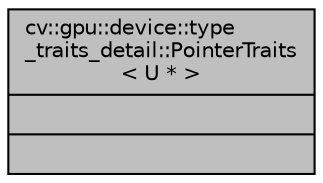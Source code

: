 digraph "cv::gpu::device::type_traits_detail::PointerTraits&lt; U * &gt;"
{
 // LATEX_PDF_SIZE
  edge [fontname="Helvetica",fontsize="10",labelfontname="Helvetica",labelfontsize="10"];
  node [fontname="Helvetica",fontsize="10",shape=record];
  Node1 [label="{cv::gpu::device::type\l_traits_detail::PointerTraits\l\< U * \>\n||}",height=0.2,width=0.4,color="black", fillcolor="grey75", style="filled", fontcolor="black",tooltip=" "];
}
